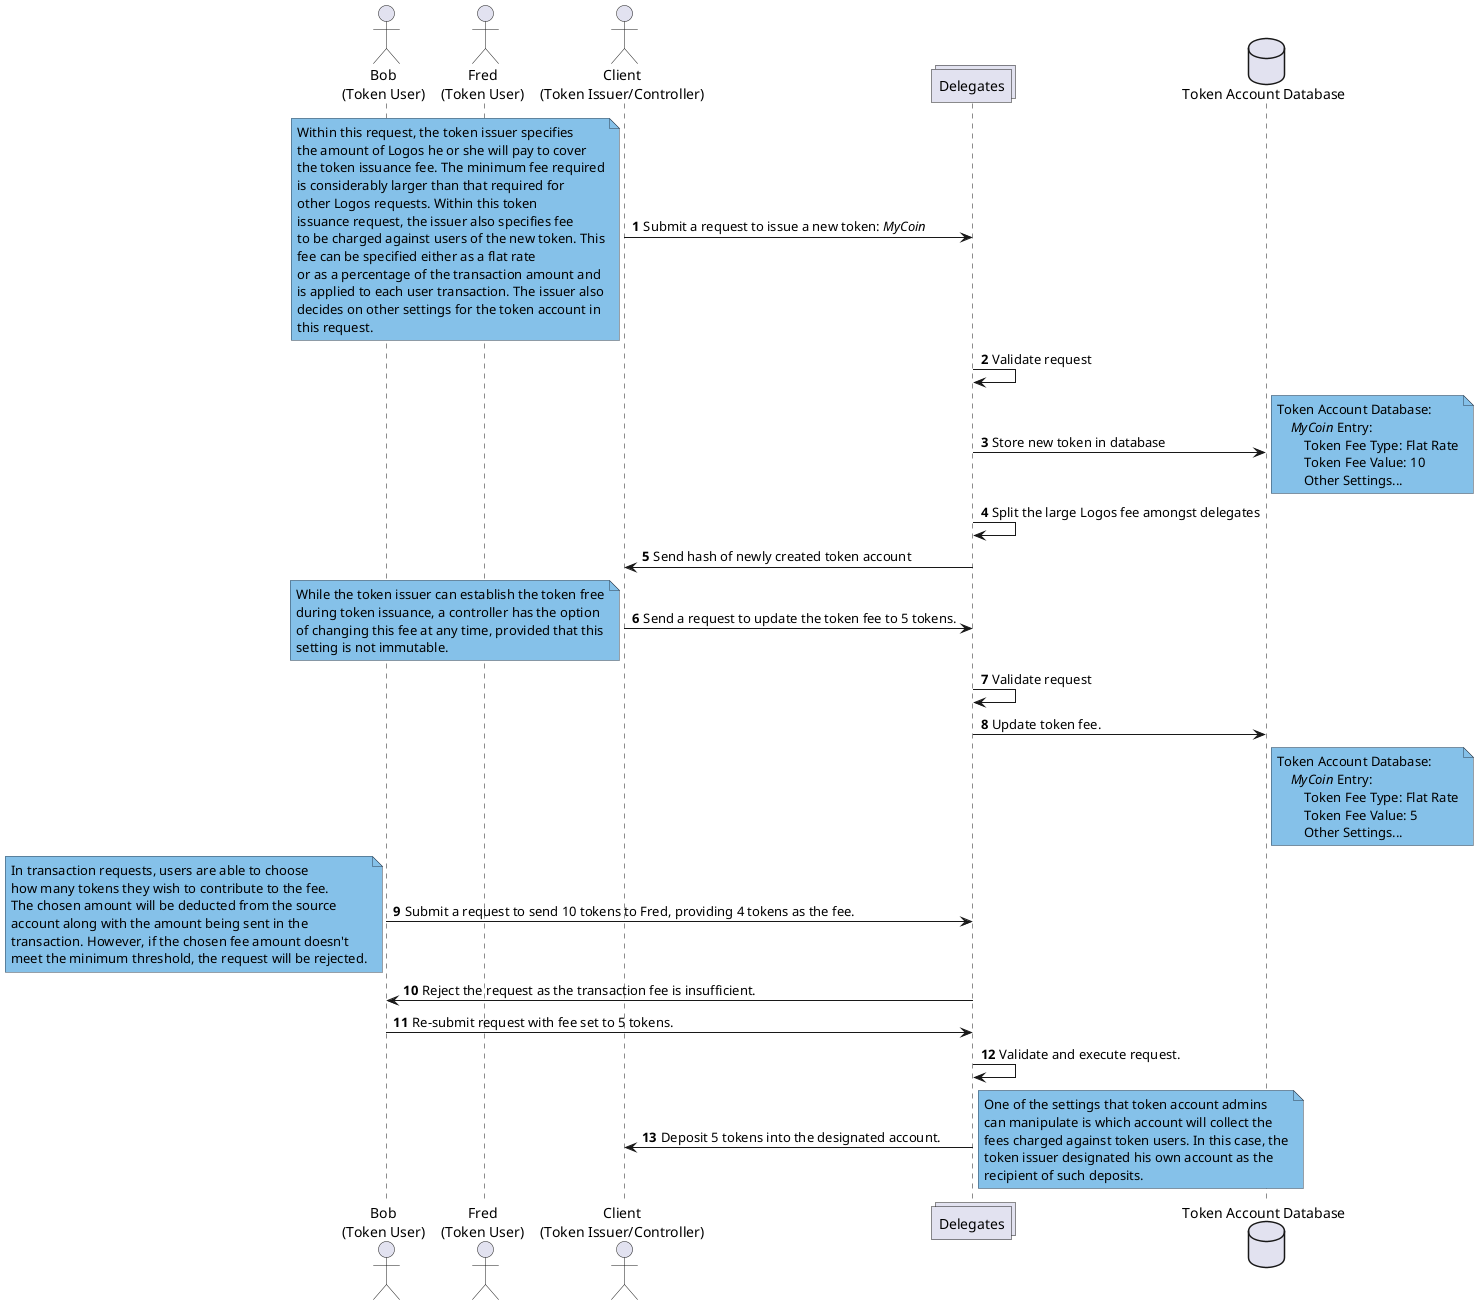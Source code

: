 @startuml

autonumber

skinparam NoteBackgroundColor #85C1E9
skinparam NoteBorderColor #2C3E50

actor "Bob\n(Token User)" as tu
actor "Fred\n(Token User)" as f
actor "Client\n(Token Issuer/Controller)" as ti
collections "Delegates" as d
database "Token Account Database" as db

ti -> d : Submit a request to issue a new token: //MyCoin//
note left
    Within this request, the token issuer specifies
    the amount of Logos he or she will pay to cover
    the token issuance fee. The minimum fee required
    is considerably larger than that required for
    other Logos requests. Within this token
    issuance request, the issuer also specifies fee
    to be charged against users of the new token. This
    fee can be specified either as a flat rate
    or as a percentage of the transaction amount and
    is applied to each user transaction. The issuer also
    decides on other settings for the token account in
    this request.
end note

d -> d : Validate request

d -> db : Store new token in database
note right
    Token Account Database:
        //MyCoin// Entry:
            Token Fee Type: Flat Rate
            Token Fee Value: 10
            Other Settings...
end note

d -> d : Split the large Logos fee amongst delegates

d -> ti : Send hash of newly created token account

ti -> d : Send a request to update the token fee to 5 tokens.

note left
    While the token issuer can establish the token free
    during token issuance, a controller has the option
    of changing this fee at any time, provided that this
    setting is not immutable.
end note

d -> d : Validate request
d -> db: Update token fee.
note right of db
    Token Account Database:
        //MyCoin// Entry:
            Token Fee Type: Flat Rate
            Token Fee Value: 5
            Other Settings...
end note

tu -> d : Submit a request to send 10 tokens to Fred, providing 4 tokens as the fee.
 note left
    In transaction requests, users are able to choose
    how many tokens they wish to contribute to the fee.
    The chosen amount will be deducted from the source
    account along with the amount being sent in the
    transaction. However, if the chosen fee amount doesn't
    meet the minimum threshold, the request will be rejected.
 end note

d -> tu : Reject the request as the transaction fee is insufficient.

tu -> d : Re-submit request with fee set to 5 tokens.

d -> d : Validate and execute request.

d -> ti : Deposit 5 tokens into the designated account.

note right
    One of the settings that token account admins
    can manipulate is which account will collect the
    fees charged against token users. In this case, the
    token issuer designated his own account as the
    recipient of such deposits.
end note

@enduml
